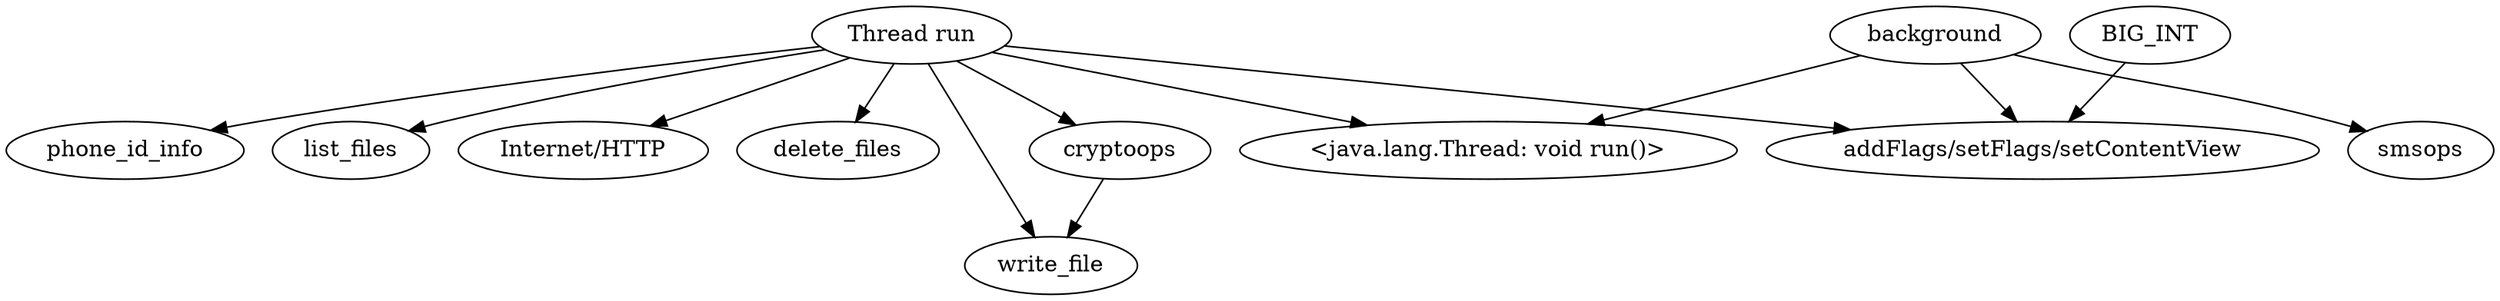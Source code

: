 strict digraph  {
	graph ["graph"="{}"];
	delete_files	 [domain=library,
		type=merged];
	write_file	 [domain=library,
		type=merged];
	phone_id_info	 [domain=library,
		type=merged];
	cryptoops	 [domain=library,
		type=merged];
	cryptoops -> write_file	 [deps=DATAFLOW,
		type=DEP];
	list_files	 [domain=library,
		type=merged];
	BIG_INT	 [domain=library,
		type=CONST_INT];
	"addFlags/setFlags/setContentView"	 [domain=library,
		type=merged];
	BIG_INT -> "addFlags/setFlags/setContentView"	 [deps=DATAFLOW,
		type=DEP];
	"<java.lang.Thread: void run()>"	 [domain=library,
		type=SENSITIVE_METHOD];
	"Internet/HTTP"	 [domain=library,
		type=merged];
	smsops	 [domain=library,
		type=SENSITIVE_METHOD];
	"Thread run"	 [domain=library,
		type=entrypoint];
	"Thread run" -> "<java.lang.Thread: void run()>"	 [deps=FROM_SENSITIVE_PARENT_TO_SENSITIVE_API,
		type=DEP];
	"Thread run" -> "addFlags/setFlags/setContentView"	 [deps="FROM_SENSITIVE_PARENT_TO_SENSITIVE_API-CALL",
		type=DEP];
	"Thread run" -> list_files	 [deps="FROM_SENSITIVE_PARENT_TO_SENSITIVE_API-CALL-CALL-CALL",
		type=DEP];
	"Thread run" -> delete_files	 [deps="FROM_SENSITIVE_PARENT_TO_SENSITIVE_API-CALL-CALL",
		type=DEP];
	"Thread run" -> write_file	 [deps="FROM_SENSITIVE_PARENT_TO_SENSITIVE_API-CALL-CALL-CALL",
		type=DEP];
	"Thread run" -> cryptoops	 [deps="FROM_SENSITIVE_PARENT_TO_SENSITIVE_API-CALL-CALL-CALL",
		type=DEP];
	"Thread run" -> phone_id_info	 [deps="FROM_SENSITIVE_PARENT_TO_SENSITIVE_API-CALL",
		type=DEP];
	"Thread run" -> "Internet/HTTP"	 [deps="FROM_SENSITIVE_PARENT_TO_SENSITIVE_API-CALL-CALL",
		type=DEP];
	background	 [domain=library,
		type=entrypoint];
	background -> "<java.lang.Thread: void run()>"	 [deps="FROM_SENSITIVE_PARENT_TO_SENSITIVE_API-CALL",
		type=DEP];
	background -> "addFlags/setFlags/setContentView"	 [deps="FROM_SENSITIVE_PARENT_TO_SENSITIVE_API-CALL",
		type=DEP];
	background -> smsops	 [deps="FROM_SENSITIVE_PARENT_TO_SENSITIVE_API-CALL",
		type=DEP];
}
